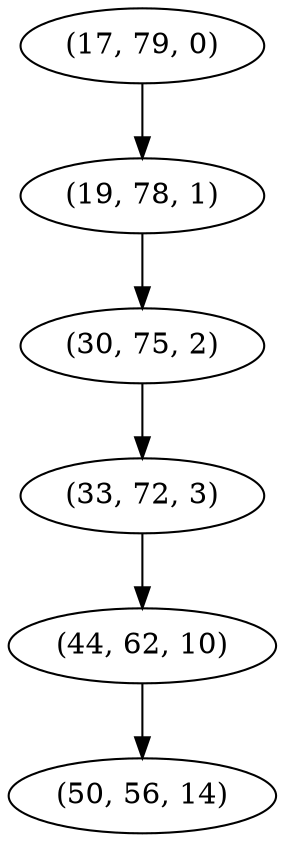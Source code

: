 digraph tree {
    "(17, 79, 0)";
    "(19, 78, 1)";
    "(30, 75, 2)";
    "(33, 72, 3)";
    "(44, 62, 10)";
    "(50, 56, 14)";
    "(17, 79, 0)" -> "(19, 78, 1)";
    "(19, 78, 1)" -> "(30, 75, 2)";
    "(30, 75, 2)" -> "(33, 72, 3)";
    "(33, 72, 3)" -> "(44, 62, 10)";
    "(44, 62, 10)" -> "(50, 56, 14)";
}

